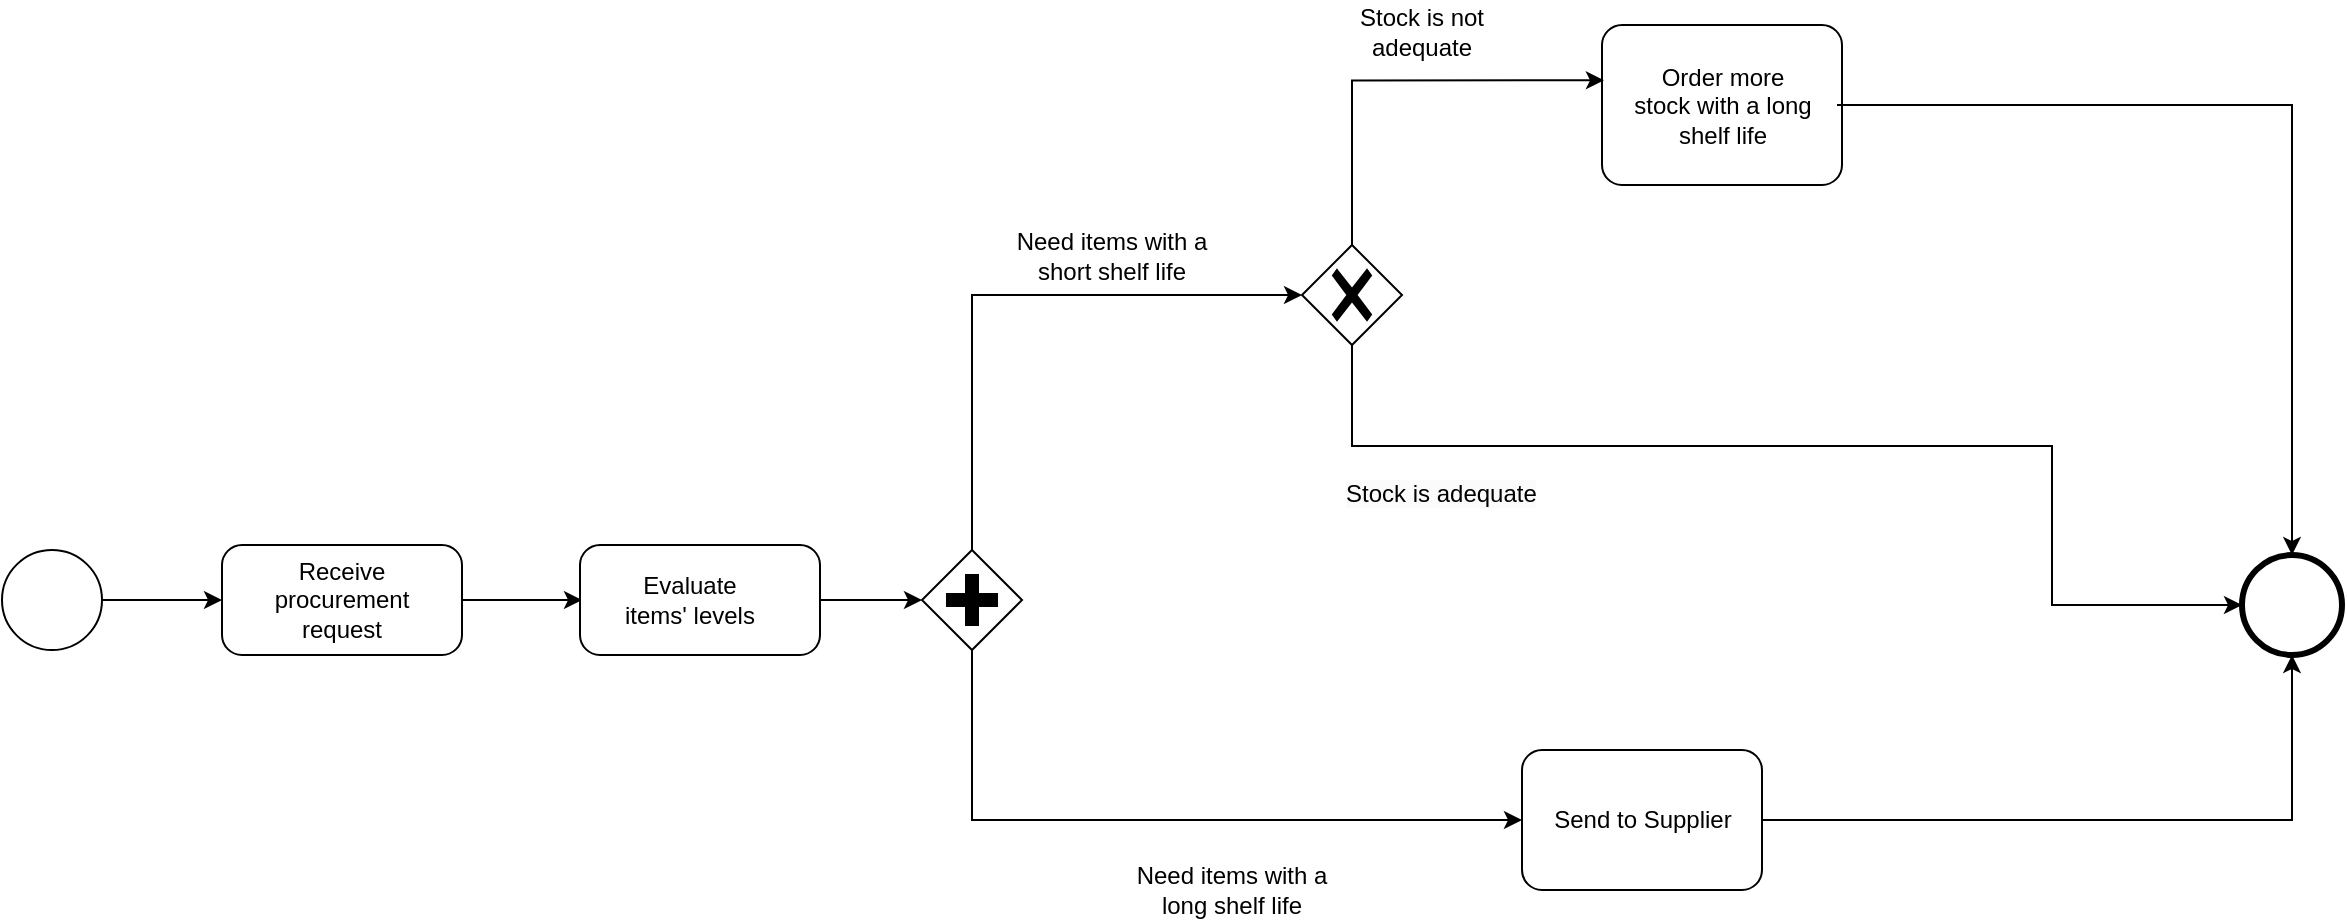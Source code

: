 <mxfile version="25.0.3">
  <diagram name="Purchase Order Processing System" id="N976B52bAWs9bxvzPh15">
    <mxGraphModel dx="1221" dy="725" grid="1" gridSize="10" guides="1" tooltips="1" connect="1" arrows="1" fold="1" page="1" pageScale="1" pageWidth="827" pageHeight="1169" math="0" shadow="0">
      <root>
        <mxCell id="0" />
        <mxCell id="1" parent="0" />
        <mxCell id="s6CmRPJQ1O1X27OQGXKc-34" value="" style="points=[[0.145,0.145,0],[0.5,0,0],[0.855,0.145,0],[1,0.5,0],[0.855,0.855,0],[0.5,1,0],[0.145,0.855,0],[0,0.5,0]];shape=mxgraph.bpmn.event;html=1;verticalLabelPosition=bottom;labelBackgroundColor=#ffffff;verticalAlign=top;align=center;perimeter=ellipsePerimeter;outlineConnect=0;aspect=fixed;outline=standard;symbol=general;" vertex="1" parent="1">
          <mxGeometry x="50" y="400" width="50" height="50" as="geometry" />
        </mxCell>
        <mxCell id="s6CmRPJQ1O1X27OQGXKc-36" style="edgeStyle=orthogonalEdgeStyle;rounded=0;orthogonalLoop=1;jettySize=auto;html=1;" edge="1" parent="1" source="s6CmRPJQ1O1X27OQGXKc-37">
          <mxGeometry relative="1" as="geometry">
            <mxPoint x="340" y="425" as="targetPoint" />
          </mxGeometry>
        </mxCell>
        <mxCell id="s6CmRPJQ1O1X27OQGXKc-37" value="" style="points=[[0.25,0,0],[0.5,0,0],[0.75,0,0],[1,0.25,0],[1,0.5,0],[1,0.75,0],[0.75,1,0],[0.5,1,0],[0.25,1,0],[0,0.75,0],[0,0.5,0],[0,0.25,0]];shape=mxgraph.bpmn.task;whiteSpace=wrap;rectStyle=rounded;size=10;html=1;container=1;expand=0;collapsible=0;taskMarker=abstract;" vertex="1" parent="1">
          <mxGeometry x="160" y="397.5" width="120" height="55" as="geometry" />
        </mxCell>
        <mxCell id="s6CmRPJQ1O1X27OQGXKc-38" value="Receive procurement request" style="text;html=1;align=center;verticalAlign=middle;whiteSpace=wrap;rounded=0;" vertex="1" parent="s6CmRPJQ1O1X27OQGXKc-37">
          <mxGeometry x="30" y="12.5" width="60" height="30" as="geometry" />
        </mxCell>
        <mxCell id="s6CmRPJQ1O1X27OQGXKc-39" style="edgeStyle=orthogonalEdgeStyle;rounded=0;orthogonalLoop=1;jettySize=auto;html=1;entryX=0;entryY=0.5;entryDx=0;entryDy=0;entryPerimeter=0;" edge="1" parent="1" source="s6CmRPJQ1O1X27OQGXKc-34" target="s6CmRPJQ1O1X27OQGXKc-37">
          <mxGeometry relative="1" as="geometry" />
        </mxCell>
        <mxCell id="s6CmRPJQ1O1X27OQGXKc-77" style="edgeStyle=orthogonalEdgeStyle;rounded=0;orthogonalLoop=1;jettySize=auto;html=1;entryX=0;entryY=0.5;entryDx=0;entryDy=0;entryPerimeter=0;exitX=0.5;exitY=1;exitDx=0;exitDy=0;exitPerimeter=0;" edge="1" parent="1" source="s6CmRPJQ1O1X27OQGXKc-41" target="s6CmRPJQ1O1X27OQGXKc-71">
          <mxGeometry relative="1" as="geometry">
            <mxPoint x="690" y="615" as="targetPoint" />
          </mxGeometry>
        </mxCell>
        <mxCell id="s6CmRPJQ1O1X27OQGXKc-41" value="" style="points=[[0.25,0.25,0],[0.5,0,0],[0.75,0.25,0],[1,0.5,0],[0.75,0.75,0],[0.5,1,0],[0.25,0.75,0],[0,0.5,0]];shape=mxgraph.bpmn.gateway2;html=1;verticalLabelPosition=bottom;labelBackgroundColor=#ffffff;verticalAlign=top;align=center;perimeter=rhombusPerimeter;outlineConnect=0;outline=none;symbol=none;gwType=parallel;" vertex="1" parent="1">
          <mxGeometry x="510" y="400" width="50" height="50" as="geometry" />
        </mxCell>
        <mxCell id="s6CmRPJQ1O1X27OQGXKc-42" value="" style="points=[[0.25,0,0],[0.5,0,0],[0.75,0,0],[1,0.25,0],[1,0.5,0],[1,0.75,0],[0.75,1,0],[0.5,1,0],[0.25,1,0],[0,0.75,0],[0,0.5,0],[0,0.25,0]];shape=mxgraph.bpmn.task;whiteSpace=wrap;rectStyle=rounded;size=10;html=1;container=1;expand=0;collapsible=0;taskMarker=abstract;" vertex="1" parent="1">
          <mxGeometry x="339" y="397.5" width="120" height="55" as="geometry" />
        </mxCell>
        <mxCell id="s6CmRPJQ1O1X27OQGXKc-43" value="Evaluate items&#39; levels" style="text;html=1;align=center;verticalAlign=middle;whiteSpace=wrap;rounded=0;" vertex="1" parent="s6CmRPJQ1O1X27OQGXKc-42">
          <mxGeometry x="15" y="12.5" width="80" height="30" as="geometry" />
        </mxCell>
        <mxCell id="s6CmRPJQ1O1X27OQGXKc-44" style="edgeStyle=orthogonalEdgeStyle;rounded=0;orthogonalLoop=1;jettySize=auto;html=1;entryX=0;entryY=0.5;entryDx=0;entryDy=0;entryPerimeter=0;" edge="1" parent="1" source="s6CmRPJQ1O1X27OQGXKc-42" target="s6CmRPJQ1O1X27OQGXKc-41">
          <mxGeometry relative="1" as="geometry" />
        </mxCell>
        <mxCell id="s6CmRPJQ1O1X27OQGXKc-55" value="" style="points=[[0.145,0.145,0],[0.5,0,0],[0.855,0.145,0],[1,0.5,0],[0.855,0.855,0],[0.5,1,0],[0.145,0.855,0],[0,0.5,0]];shape=mxgraph.bpmn.event;html=1;verticalLabelPosition=bottom;labelBackgroundColor=#ffffff;verticalAlign=top;align=center;perimeter=ellipsePerimeter;outlineConnect=0;aspect=fixed;outline=standard;symbol=general;strokeWidth=3;" vertex="1" parent="1">
          <mxGeometry x="1170" y="402.5" width="50" height="50" as="geometry" />
        </mxCell>
        <mxCell id="s6CmRPJQ1O1X27OQGXKc-56" style="edgeStyle=orthogonalEdgeStyle;rounded=0;orthogonalLoop=1;jettySize=auto;html=1;exitX=0.5;exitY=1;exitDx=0;exitDy=0;exitPerimeter=0;entryX=0;entryY=0.5;entryDx=0;entryDy=0;entryPerimeter=0;" edge="1" parent="1" target="s6CmRPJQ1O1X27OQGXKc-55">
          <mxGeometry relative="1" as="geometry">
            <mxPoint x="1160" y="428" as="targetPoint" />
            <mxPoint x="725" y="297.5" as="sourcePoint" />
            <Array as="points">
              <mxPoint x="725" y="348" />
              <mxPoint x="1075" y="348" />
              <mxPoint x="1075" y="428" />
            </Array>
          </mxGeometry>
        </mxCell>
        <mxCell id="s6CmRPJQ1O1X27OQGXKc-57" value="" style="points=[[0.25,0,0],[0.5,0,0],[0.75,0,0],[1,0.25,0],[1,0.5,0],[1,0.75,0],[0.75,1,0],[0.5,1,0],[0.25,1,0],[0,0.75,0],[0,0.5,0],[0,0.25,0]];shape=mxgraph.bpmn.task;whiteSpace=wrap;rectStyle=rounded;size=10;html=1;container=1;expand=0;collapsible=0;taskMarker=abstract;" vertex="1" parent="1">
          <mxGeometry x="850" y="137.5" width="120" height="80" as="geometry" />
        </mxCell>
        <mxCell id="s6CmRPJQ1O1X27OQGXKc-58" value="Order more stock&amp;nbsp;with a long shelf life" style="text;html=1;align=center;verticalAlign=middle;whiteSpace=wrap;rounded=0;" vertex="1" parent="s6CmRPJQ1O1X27OQGXKc-57">
          <mxGeometry x="2.5" y="18.18" width="115" height="43.64" as="geometry" />
        </mxCell>
        <mxCell id="s6CmRPJQ1O1X27OQGXKc-59" style="edgeStyle=orthogonalEdgeStyle;rounded=0;orthogonalLoop=1;jettySize=auto;html=1;entryX=0.008;entryY=0.346;entryDx=0;entryDy=0;entryPerimeter=0;exitX=0.5;exitY=0;exitDx=0;exitDy=0;exitPerimeter=0;" edge="1" parent="1" source="s6CmRPJQ1O1X27OQGXKc-60" target="s6CmRPJQ1O1X27OQGXKc-57">
          <mxGeometry relative="1" as="geometry">
            <mxPoint x="725" y="167.5" as="targetPoint" />
          </mxGeometry>
        </mxCell>
        <mxCell id="s6CmRPJQ1O1X27OQGXKc-60" value="" style="points=[[0.25,0.25,0],[0.5,0,0],[0.75,0.25,0],[1,0.5,0],[0.75,0.75,0],[0.5,1,0],[0.25,0.75,0],[0,0.5,0]];shape=mxgraph.bpmn.gateway2;html=1;verticalLabelPosition=bottom;labelBackgroundColor=#ffffff;verticalAlign=top;align=center;perimeter=rhombusPerimeter;outlineConnect=0;outline=none;symbol=none;gwType=exclusive;" vertex="1" parent="1">
          <mxGeometry x="700" y="247.5" width="50" height="50" as="geometry" />
        </mxCell>
        <mxCell id="s6CmRPJQ1O1X27OQGXKc-61" value="Stock is not adequate" style="text;html=1;align=center;verticalAlign=middle;whiteSpace=wrap;rounded=0;" vertex="1" parent="1">
          <mxGeometry x="720" y="125.5" width="80" height="30" as="geometry" />
        </mxCell>
        <mxCell id="s6CmRPJQ1O1X27OQGXKc-62" value="&lt;span style=&quot;color: rgb(0, 0, 0); font-family: Helvetica; font-size: 12px; font-style: normal; font-variant-ligatures: normal; font-variant-caps: normal; font-weight: 400; letter-spacing: normal; orphans: 2; text-align: center; text-indent: 0px; text-transform: none; widows: 2; word-spacing: 0px; -webkit-text-stroke-width: 0px; white-space: normal; background-color: rgb(251, 251, 251); text-decoration-thickness: initial; text-decoration-style: initial; text-decoration-color: initial; display: inline !important; float: none;&quot;&gt;Stock is adequate&lt;/span&gt;" style="text;whiteSpace=wrap;html=1;" vertex="1" parent="1">
          <mxGeometry x="720" y="357.5" width="150" height="40" as="geometry" />
        </mxCell>
        <mxCell id="s6CmRPJQ1O1X27OQGXKc-63" style="edgeStyle=orthogonalEdgeStyle;rounded=0;orthogonalLoop=1;jettySize=auto;html=1;entryX=0.5;entryY=0;entryDx=0;entryDy=0;entryPerimeter=0;" edge="1" parent="1" source="s6CmRPJQ1O1X27OQGXKc-58" target="s6CmRPJQ1O1X27OQGXKc-55">
          <mxGeometry relative="1" as="geometry" />
        </mxCell>
        <mxCell id="s6CmRPJQ1O1X27OQGXKc-64" style="edgeStyle=orthogonalEdgeStyle;rounded=0;orthogonalLoop=1;jettySize=auto;html=1;entryX=0;entryY=0.5;entryDx=0;entryDy=0;entryPerimeter=0;exitX=0.5;exitY=0;exitDx=0;exitDy=0;exitPerimeter=0;" edge="1" parent="1" source="s6CmRPJQ1O1X27OQGXKc-41" target="s6CmRPJQ1O1X27OQGXKc-60">
          <mxGeometry relative="1" as="geometry" />
        </mxCell>
        <mxCell id="s6CmRPJQ1O1X27OQGXKc-65" value="Need items with a short shelf life" style="text;html=1;align=center;verticalAlign=middle;whiteSpace=wrap;rounded=0;" vertex="1" parent="1">
          <mxGeometry x="550" y="237.5" width="110" height="30" as="geometry" />
        </mxCell>
        <mxCell id="s6CmRPJQ1O1X27OQGXKc-71" value="" style="points=[[0.25,0,0],[0.5,0,0],[0.75,0,0],[1,0.25,0],[1,0.5,0],[1,0.75,0],[0.75,1,0],[0.5,1,0],[0.25,1,0],[0,0.75,0],[0,0.5,0],[0,0.25,0]];shape=mxgraph.bpmn.task;whiteSpace=wrap;rectStyle=rounded;size=10;html=1;container=1;expand=0;collapsible=0;taskMarker=abstract;" vertex="1" parent="1">
          <mxGeometry x="810" y="500" width="120" height="70" as="geometry" />
        </mxCell>
        <mxCell id="s6CmRPJQ1O1X27OQGXKc-72" value="Send to Supplier" style="text;html=1;align=center;verticalAlign=middle;whiteSpace=wrap;rounded=0;" vertex="1" parent="s6CmRPJQ1O1X27OQGXKc-71">
          <mxGeometry x="7.5" y="15.91" width="105" height="38.18" as="geometry" />
        </mxCell>
        <mxCell id="s6CmRPJQ1O1X27OQGXKc-78" value="Need items with a long shelf life" style="text;html=1;align=center;verticalAlign=middle;whiteSpace=wrap;rounded=0;" vertex="1" parent="1">
          <mxGeometry x="610" y="555" width="110" height="30" as="geometry" />
        </mxCell>
        <mxCell id="s6CmRPJQ1O1X27OQGXKc-80" style="edgeStyle=orthogonalEdgeStyle;rounded=0;orthogonalLoop=1;jettySize=auto;html=1;entryX=0.5;entryY=1;entryDx=0;entryDy=0;entryPerimeter=0;" edge="1" parent="1" source="s6CmRPJQ1O1X27OQGXKc-71" target="s6CmRPJQ1O1X27OQGXKc-55">
          <mxGeometry relative="1" as="geometry" />
        </mxCell>
      </root>
    </mxGraphModel>
  </diagram>
</mxfile>
